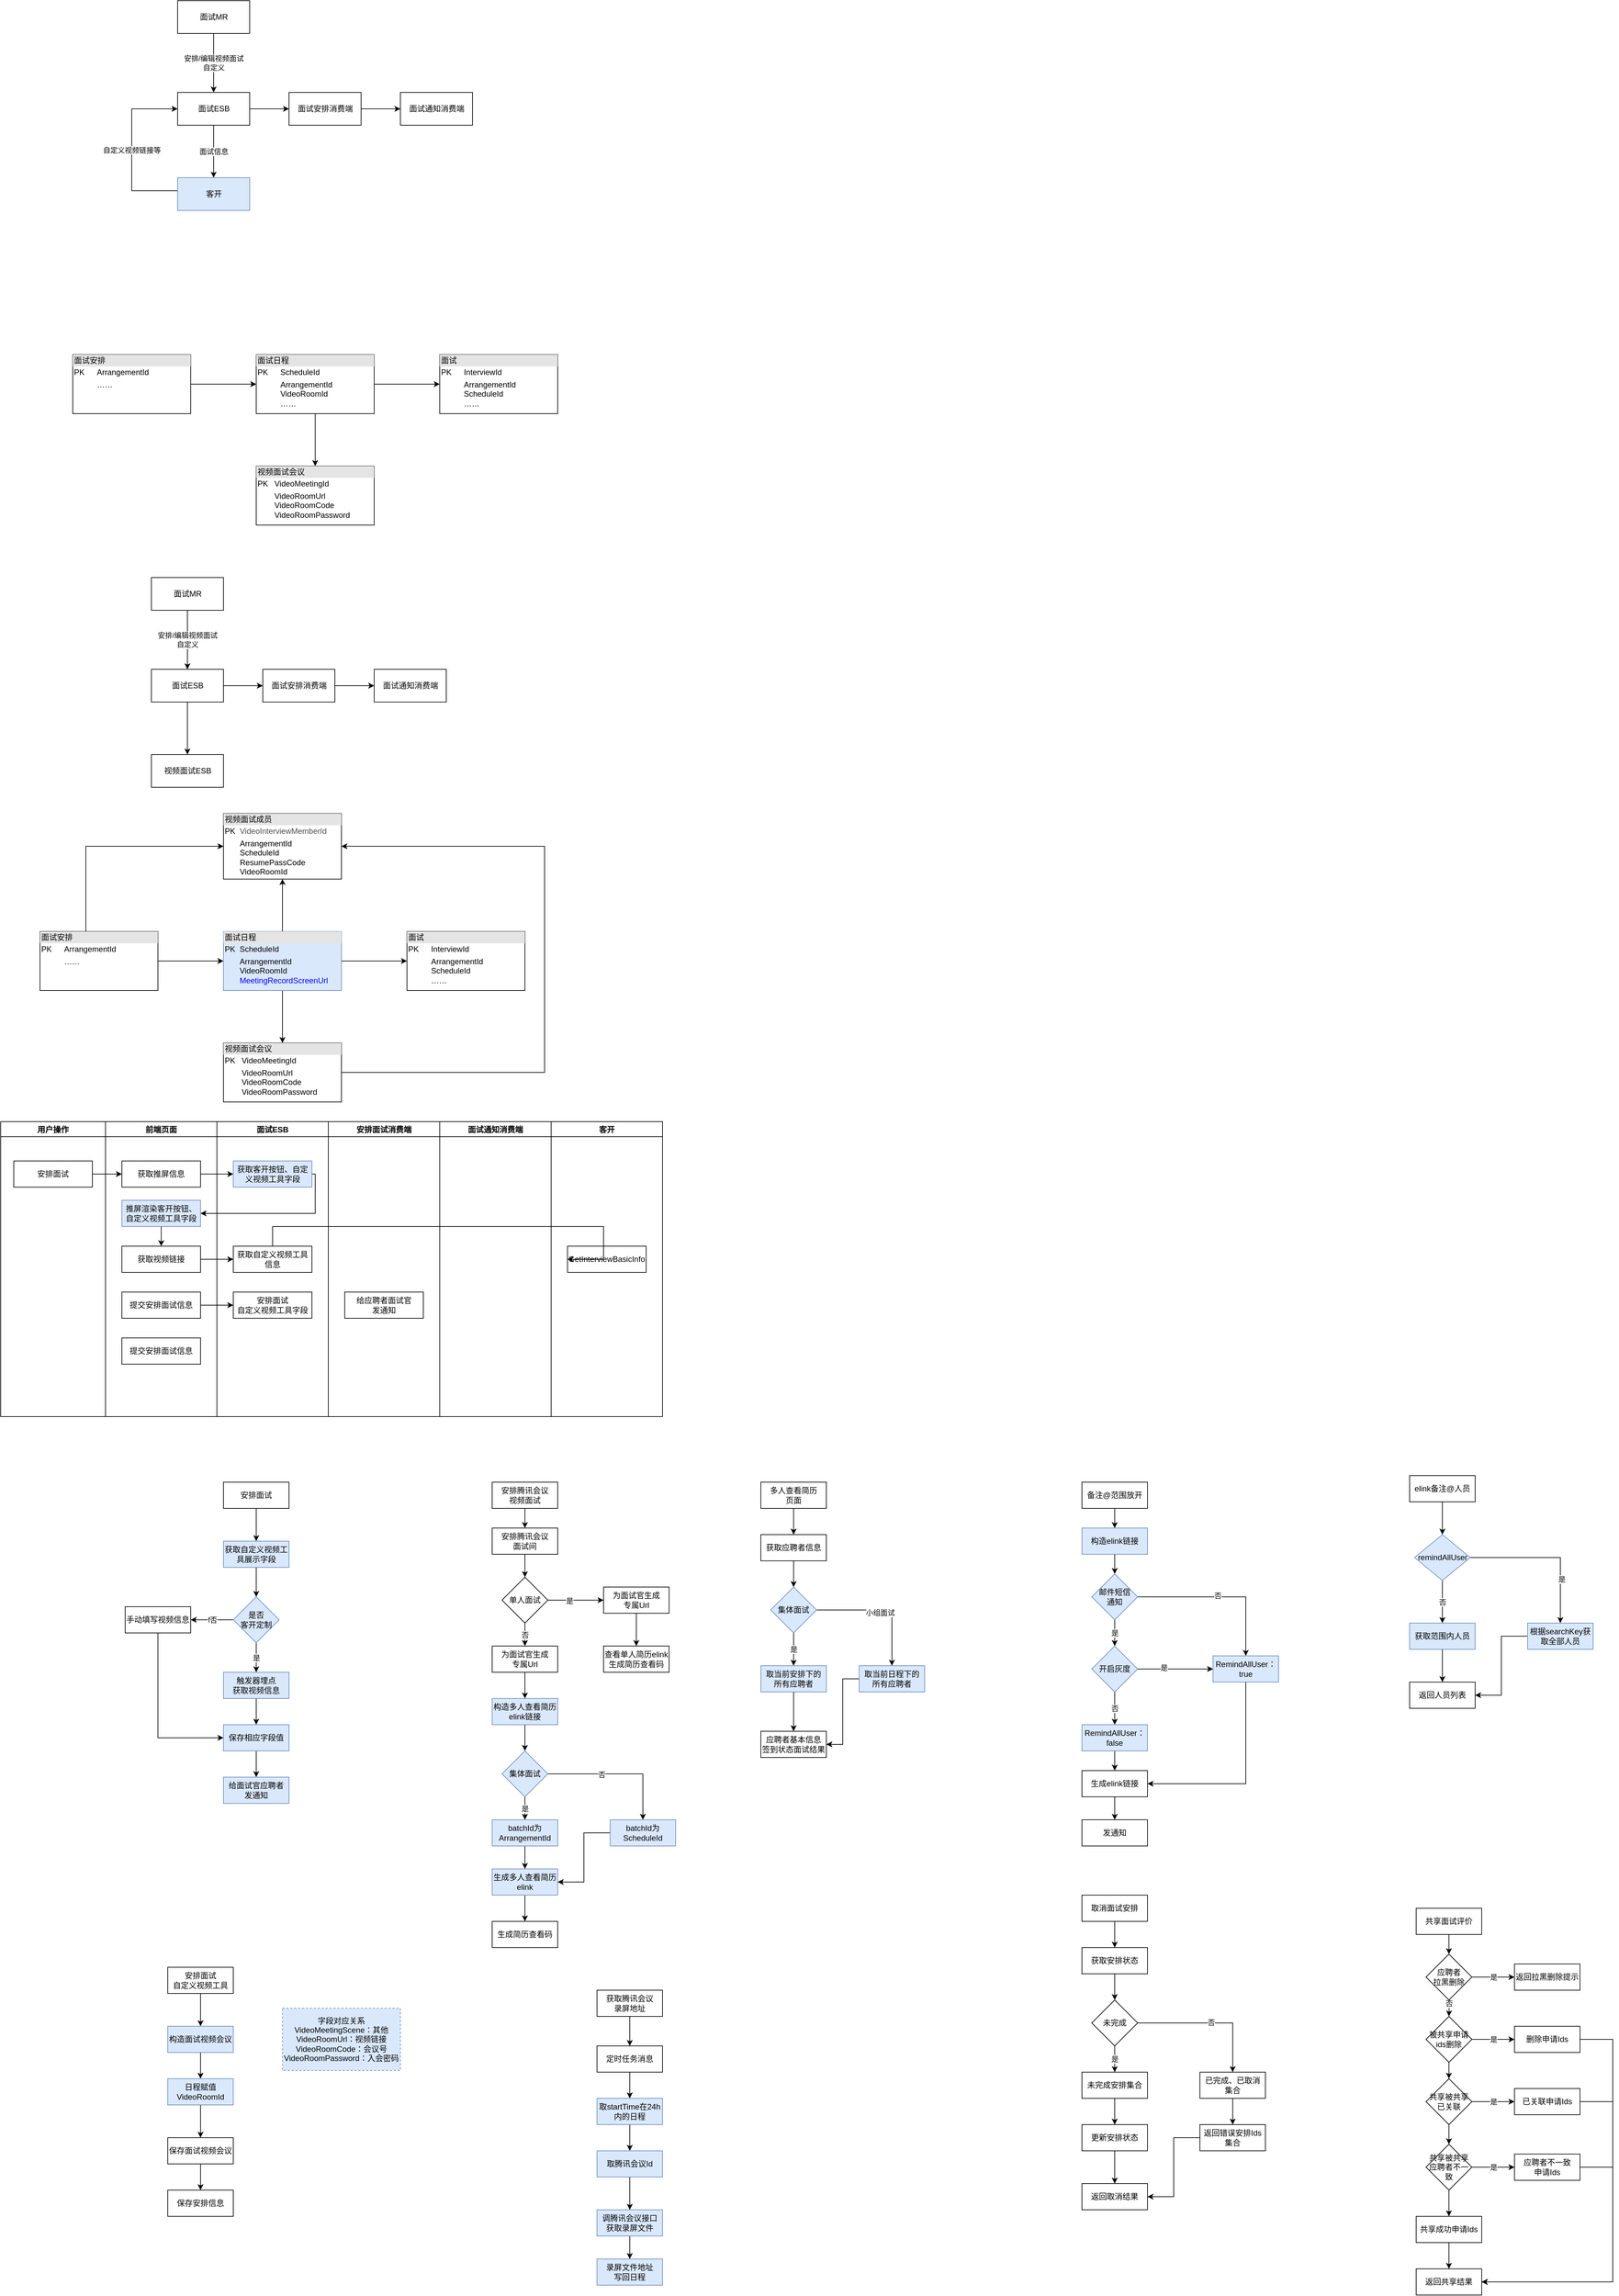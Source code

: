 <mxfile version="17.4.5" type="github">
  <diagram id="0LAJnjRN8uaiDKhzAC2x" name="Page-1">
    <mxGraphModel dx="1038" dy="578" grid="1" gridSize="10" guides="1" tooltips="1" connect="1" arrows="1" fold="1" page="1" pageScale="1" pageWidth="300000" pageHeight="30000" math="0" shadow="0">
      <root>
        <mxCell id="0" />
        <mxCell id="1" parent="0" />
        <mxCell id="yOBWlnK-e6VTriVFLW_p-4" value="安排/编辑视频面试&lt;br&gt;自定义" style="edgeStyle=orthogonalEdgeStyle;rounded=0;orthogonalLoop=1;jettySize=auto;html=1;" parent="1" source="yOBWlnK-e6VTriVFLW_p-1" target="yOBWlnK-e6VTriVFLW_p-2" edge="1">
          <mxGeometry relative="1" as="geometry" />
        </mxCell>
        <mxCell id="yOBWlnK-e6VTriVFLW_p-1" value="面试MR" style="html=1;" parent="1" vertex="1">
          <mxGeometry x="340" y="130" width="110" height="50" as="geometry" />
        </mxCell>
        <mxCell id="yOBWlnK-e6VTriVFLW_p-9" value="" style="edgeStyle=orthogonalEdgeStyle;rounded=0;orthogonalLoop=1;jettySize=auto;html=1;" parent="1" source="yOBWlnK-e6VTriVFLW_p-2" target="yOBWlnK-e6VTriVFLW_p-6" edge="1">
          <mxGeometry relative="1" as="geometry" />
        </mxCell>
        <mxCell id="yOBWlnK-e6VTriVFLW_p-16" value="面试信息" style="edgeStyle=orthogonalEdgeStyle;rounded=0;orthogonalLoop=1;jettySize=auto;html=1;entryX=0.5;entryY=0;entryDx=0;entryDy=0;" parent="1" source="yOBWlnK-e6VTriVFLW_p-2" target="yOBWlnK-e6VTriVFLW_p-15" edge="1">
          <mxGeometry relative="1" as="geometry" />
        </mxCell>
        <mxCell id="yOBWlnK-e6VTriVFLW_p-2" value="面试ESB" style="html=1;" parent="1" vertex="1">
          <mxGeometry x="340" y="270" width="110" height="50" as="geometry" />
        </mxCell>
        <mxCell id="yOBWlnK-e6VTriVFLW_p-11" value="" style="edgeStyle=orthogonalEdgeStyle;rounded=0;orthogonalLoop=1;jettySize=auto;html=1;" parent="1" source="yOBWlnK-e6VTriVFLW_p-6" target="yOBWlnK-e6VTriVFLW_p-7" edge="1">
          <mxGeometry relative="1" as="geometry" />
        </mxCell>
        <mxCell id="yOBWlnK-e6VTriVFLW_p-6" value="面试安排消费端" style="html=1;" parent="1" vertex="1">
          <mxGeometry x="510" y="270" width="110" height="50" as="geometry" />
        </mxCell>
        <mxCell id="yOBWlnK-e6VTriVFLW_p-7" value="面试通知消费端" style="html=1;" parent="1" vertex="1">
          <mxGeometry x="680" y="270" width="110" height="50" as="geometry" />
        </mxCell>
        <mxCell id="yOBWlnK-e6VTriVFLW_p-17" value="自定义视频链接等" style="edgeStyle=orthogonalEdgeStyle;rounded=0;orthogonalLoop=1;jettySize=auto;html=1;entryX=0;entryY=0.5;entryDx=0;entryDy=0;" parent="1" source="yOBWlnK-e6VTriVFLW_p-15" target="yOBWlnK-e6VTriVFLW_p-2" edge="1">
          <mxGeometry relative="1" as="geometry">
            <Array as="points">
              <mxPoint x="270" y="420" />
              <mxPoint x="270" y="295" />
            </Array>
          </mxGeometry>
        </mxCell>
        <mxCell id="yOBWlnK-e6VTriVFLW_p-15" value="客开" style="html=1;fillColor=#dae8fc;strokeColor=#6c8ebf;" parent="1" vertex="1">
          <mxGeometry x="340" y="400" width="110" height="50" as="geometry" />
        </mxCell>
        <mxCell id="yOBWlnK-e6VTriVFLW_p-22" style="edgeStyle=orthogonalEdgeStyle;rounded=0;orthogonalLoop=1;jettySize=auto;html=1;entryX=0;entryY=0.5;entryDx=0;entryDy=0;" parent="1" source="yOBWlnK-e6VTriVFLW_p-18" target="yOBWlnK-e6VTriVFLW_p-19" edge="1">
          <mxGeometry relative="1" as="geometry" />
        </mxCell>
        <mxCell id="yOBWlnK-e6VTriVFLW_p-18" value="&lt;div style=&quot;box-sizing: border-box ; width: 100% ; background: #e4e4e4 ; padding: 2px&quot;&gt;面试安排&lt;/div&gt;&lt;table style=&quot;width: 100% ; font-size: 1em&quot; cellpadding=&quot;2&quot; cellspacing=&quot;0&quot;&gt;&lt;tbody&gt;&lt;tr&gt;&lt;td&gt;PK&lt;/td&gt;&lt;td&gt;ArrangementId&lt;/td&gt;&lt;/tr&gt;&lt;tr&gt;&lt;td&gt;&lt;br&gt;&lt;/td&gt;&lt;td&gt;……&lt;/td&gt;&lt;/tr&gt;&lt;/tbody&gt;&lt;/table&gt;" style="verticalAlign=top;align=left;overflow=fill;html=1;" parent="1" vertex="1">
          <mxGeometry x="180" y="670" width="180" height="90" as="geometry" />
        </mxCell>
        <mxCell id="yOBWlnK-e6VTriVFLW_p-23" style="edgeStyle=orthogonalEdgeStyle;rounded=0;orthogonalLoop=1;jettySize=auto;html=1;" parent="1" source="yOBWlnK-e6VTriVFLW_p-19" target="yOBWlnK-e6VTriVFLW_p-20" edge="1">
          <mxGeometry relative="1" as="geometry" />
        </mxCell>
        <mxCell id="yOBWlnK-e6VTriVFLW_p-24" style="edgeStyle=orthogonalEdgeStyle;rounded=0;orthogonalLoop=1;jettySize=auto;html=1;entryX=0.5;entryY=0;entryDx=0;entryDy=0;" parent="1" source="yOBWlnK-e6VTriVFLW_p-19" target="yOBWlnK-e6VTriVFLW_p-21" edge="1">
          <mxGeometry relative="1" as="geometry" />
        </mxCell>
        <mxCell id="yOBWlnK-e6VTriVFLW_p-19" value="&lt;div style=&quot;box-sizing: border-box ; width: 100% ; background: #e4e4e4 ; padding: 2px&quot;&gt;面试日程&lt;/div&gt;&lt;table style=&quot;width: 100% ; font-size: 1em&quot; cellpadding=&quot;2&quot; cellspacing=&quot;0&quot;&gt;&lt;tbody&gt;&lt;tr&gt;&lt;td&gt;PK&lt;/td&gt;&lt;td&gt;ScheduleId&lt;/td&gt;&lt;/tr&gt;&lt;tr&gt;&lt;td&gt;&lt;br&gt;&lt;/td&gt;&lt;td&gt;ArrangementId&lt;br&gt;VideoRoomId&lt;br&gt;……&lt;/td&gt;&lt;/tr&gt;&lt;/tbody&gt;&lt;/table&gt;" style="verticalAlign=top;align=left;overflow=fill;html=1;" parent="1" vertex="1">
          <mxGeometry x="460" y="670" width="180" height="90" as="geometry" />
        </mxCell>
        <mxCell id="yOBWlnK-e6VTriVFLW_p-20" value="&lt;div style=&quot;box-sizing: border-box ; width: 100% ; background: #e4e4e4 ; padding: 2px&quot;&gt;面试&lt;/div&gt;&lt;table style=&quot;width: 100% ; font-size: 1em&quot; cellpadding=&quot;2&quot; cellspacing=&quot;0&quot;&gt;&lt;tbody&gt;&lt;tr&gt;&lt;td&gt;PK&lt;/td&gt;&lt;td&gt;InterviewId&lt;/td&gt;&lt;/tr&gt;&lt;tr&gt;&lt;td&gt;&lt;br&gt;&lt;/td&gt;&lt;td&gt;ArrangementId&lt;br&gt;ScheduleId&lt;br&gt;……&lt;/td&gt;&lt;/tr&gt;&lt;/tbody&gt;&lt;/table&gt;" style="verticalAlign=top;align=left;overflow=fill;html=1;" parent="1" vertex="1">
          <mxGeometry x="740" y="670" width="180" height="90" as="geometry" />
        </mxCell>
        <mxCell id="yOBWlnK-e6VTriVFLW_p-21" value="&lt;div style=&quot;box-sizing: border-box ; width: 100% ; background: #e4e4e4 ; padding: 2px&quot;&gt;视频面试会议&lt;/div&gt;&lt;table style=&quot;width: 100% ; font-size: 1em&quot; cellpadding=&quot;2&quot; cellspacing=&quot;0&quot;&gt;&lt;tbody&gt;&lt;tr&gt;&lt;td&gt;PK&lt;/td&gt;&lt;td&gt;VideoMeetingId&lt;/td&gt;&lt;/tr&gt;&lt;tr&gt;&lt;td&gt;&lt;br&gt;&lt;/td&gt;&lt;td&gt;VideoRoomUrl&lt;br&gt;VideoRoomCode&lt;br&gt;VideoRoomPassword&lt;br&gt;……&lt;/td&gt;&lt;/tr&gt;&lt;/tbody&gt;&lt;/table&gt;" style="verticalAlign=top;align=left;overflow=fill;html=1;" parent="1" vertex="1">
          <mxGeometry x="460" y="840" width="180" height="90" as="geometry" />
        </mxCell>
        <mxCell id="yOBWlnK-e6VTriVFLW_p-25" value="安排/编辑视频面试&lt;br&gt;自定义" style="edgeStyle=orthogonalEdgeStyle;rounded=0;orthogonalLoop=1;jettySize=auto;html=1;" parent="1" source="yOBWlnK-e6VTriVFLW_p-26" target="yOBWlnK-e6VTriVFLW_p-29" edge="1">
          <mxGeometry relative="1" as="geometry" />
        </mxCell>
        <mxCell id="yOBWlnK-e6VTriVFLW_p-26" value="面试MR" style="html=1;" parent="1" vertex="1">
          <mxGeometry x="300" y="1010" width="110" height="50" as="geometry" />
        </mxCell>
        <mxCell id="yOBWlnK-e6VTriVFLW_p-27" value="" style="edgeStyle=orthogonalEdgeStyle;rounded=0;orthogonalLoop=1;jettySize=auto;html=1;" parent="1" source="yOBWlnK-e6VTriVFLW_p-29" target="yOBWlnK-e6VTriVFLW_p-31" edge="1">
          <mxGeometry relative="1" as="geometry" />
        </mxCell>
        <mxCell id="yOBWlnK-e6VTriVFLW_p-28" value="" style="edgeStyle=orthogonalEdgeStyle;rounded=0;orthogonalLoop=1;jettySize=auto;html=1;entryX=0.5;entryY=0;entryDx=0;entryDy=0;" parent="1" source="yOBWlnK-e6VTriVFLW_p-29" target="yOBWlnK-e6VTriVFLW_p-34" edge="1">
          <mxGeometry relative="1" as="geometry" />
        </mxCell>
        <mxCell id="yOBWlnK-e6VTriVFLW_p-29" value="面试ESB" style="html=1;" parent="1" vertex="1">
          <mxGeometry x="300" y="1150" width="110" height="50" as="geometry" />
        </mxCell>
        <mxCell id="yOBWlnK-e6VTriVFLW_p-30" value="" style="edgeStyle=orthogonalEdgeStyle;rounded=0;orthogonalLoop=1;jettySize=auto;html=1;" parent="1" source="yOBWlnK-e6VTriVFLW_p-31" target="yOBWlnK-e6VTriVFLW_p-32" edge="1">
          <mxGeometry relative="1" as="geometry" />
        </mxCell>
        <mxCell id="yOBWlnK-e6VTriVFLW_p-31" value="面试安排消费端" style="html=1;" parent="1" vertex="1">
          <mxGeometry x="470" y="1150" width="110" height="50" as="geometry" />
        </mxCell>
        <mxCell id="yOBWlnK-e6VTriVFLW_p-32" value="面试通知消费端" style="html=1;" parent="1" vertex="1">
          <mxGeometry x="640" y="1150" width="110" height="50" as="geometry" />
        </mxCell>
        <mxCell id="yOBWlnK-e6VTriVFLW_p-34" value="视频面试ESB" style="html=1;" parent="1" vertex="1">
          <mxGeometry x="300" y="1280" width="110" height="50" as="geometry" />
        </mxCell>
        <mxCell id="yOBWlnK-e6VTriVFLW_p-35" style="edgeStyle=orthogonalEdgeStyle;rounded=0;orthogonalLoop=1;jettySize=auto;html=1;entryX=0;entryY=0.5;entryDx=0;entryDy=0;" parent="1" source="yOBWlnK-e6VTriVFLW_p-36" target="yOBWlnK-e6VTriVFLW_p-39" edge="1">
          <mxGeometry relative="1" as="geometry" />
        </mxCell>
        <mxCell id="L0MEZrE-DLsut9pZWQ_O-76" style="edgeStyle=orthogonalEdgeStyle;rounded=0;orthogonalLoop=1;jettySize=auto;html=1;entryX=0;entryY=0.5;entryDx=0;entryDy=0;labelBackgroundColor=#FFFFFF;" parent="1" source="yOBWlnK-e6VTriVFLW_p-36" target="L0MEZrE-DLsut9pZWQ_O-75" edge="1">
          <mxGeometry relative="1" as="geometry">
            <Array as="points">
              <mxPoint x="200" y="1420" />
            </Array>
          </mxGeometry>
        </mxCell>
        <mxCell id="yOBWlnK-e6VTriVFLW_p-36" value="&lt;div style=&quot;box-sizing: border-box ; width: 100% ; background: #e4e4e4 ; padding: 2px&quot;&gt;面试安排&lt;/div&gt;&lt;table style=&quot;width: 100% ; font-size: 1em&quot; cellpadding=&quot;2&quot; cellspacing=&quot;0&quot;&gt;&lt;tbody&gt;&lt;tr&gt;&lt;td&gt;PK&lt;/td&gt;&lt;td&gt;ArrangementId&lt;/td&gt;&lt;/tr&gt;&lt;tr&gt;&lt;td&gt;&lt;br&gt;&lt;/td&gt;&lt;td&gt;……&lt;/td&gt;&lt;/tr&gt;&lt;/tbody&gt;&lt;/table&gt;" style="verticalAlign=top;align=left;overflow=fill;html=1;" parent="1" vertex="1">
          <mxGeometry x="130" y="1550" width="180" height="90" as="geometry" />
        </mxCell>
        <mxCell id="yOBWlnK-e6VTriVFLW_p-37" style="edgeStyle=orthogonalEdgeStyle;rounded=0;orthogonalLoop=1;jettySize=auto;html=1;" parent="1" source="yOBWlnK-e6VTriVFLW_p-39" target="yOBWlnK-e6VTriVFLW_p-40" edge="1">
          <mxGeometry relative="1" as="geometry" />
        </mxCell>
        <mxCell id="yOBWlnK-e6VTriVFLW_p-38" style="edgeStyle=orthogonalEdgeStyle;rounded=0;orthogonalLoop=1;jettySize=auto;html=1;entryX=0.5;entryY=0;entryDx=0;entryDy=0;" parent="1" source="yOBWlnK-e6VTriVFLW_p-39" target="yOBWlnK-e6VTriVFLW_p-41" edge="1">
          <mxGeometry relative="1" as="geometry" />
        </mxCell>
        <mxCell id="L0MEZrE-DLsut9pZWQ_O-77" style="edgeStyle=orthogonalEdgeStyle;rounded=0;orthogonalLoop=1;jettySize=auto;html=1;entryX=0.5;entryY=1;entryDx=0;entryDy=0;labelBackgroundColor=#FFFFFF;" parent="1" source="yOBWlnK-e6VTriVFLW_p-39" target="L0MEZrE-DLsut9pZWQ_O-75" edge="1">
          <mxGeometry relative="1" as="geometry" />
        </mxCell>
        <mxCell id="yOBWlnK-e6VTriVFLW_p-39" value="&lt;div style=&quot;box-sizing: border-box ; width: 100% ; background: #e4e4e4 ; padding: 2px&quot;&gt;面试日程&lt;/div&gt;&lt;table style=&quot;width: 100% ; font-size: 1em&quot; cellpadding=&quot;2&quot; cellspacing=&quot;0&quot;&gt;&lt;tbody&gt;&lt;tr&gt;&lt;td&gt;PK&lt;/td&gt;&lt;td&gt;ScheduleId&lt;/td&gt;&lt;/tr&gt;&lt;tr&gt;&lt;td&gt;&lt;br&gt;&lt;/td&gt;&lt;td&gt;ArrangementId&lt;br&gt;VideoRoomId&lt;br&gt;&lt;font color=&quot;#0000ff&quot;&gt;MeetingRecordScreenUrl&lt;/font&gt;&lt;br&gt;……&lt;/td&gt;&lt;/tr&gt;&lt;/tbody&gt;&lt;/table&gt;" style="verticalAlign=top;align=left;overflow=fill;html=1;fillColor=#dae8fc;strokeColor=#6c8ebf;" parent="1" vertex="1">
          <mxGeometry x="410" y="1550" width="180" height="90" as="geometry" />
        </mxCell>
        <mxCell id="yOBWlnK-e6VTriVFLW_p-40" value="&lt;div style=&quot;box-sizing: border-box ; width: 100% ; background: #e4e4e4 ; padding: 2px&quot;&gt;面试&lt;/div&gt;&lt;table style=&quot;width: 100% ; font-size: 1em&quot; cellpadding=&quot;2&quot; cellspacing=&quot;0&quot;&gt;&lt;tbody&gt;&lt;tr&gt;&lt;td&gt;PK&lt;/td&gt;&lt;td&gt;InterviewId&lt;/td&gt;&lt;/tr&gt;&lt;tr&gt;&lt;td&gt;&lt;br&gt;&lt;/td&gt;&lt;td&gt;ArrangementId&lt;br&gt;ScheduleId&lt;br&gt;……&lt;/td&gt;&lt;/tr&gt;&lt;/tbody&gt;&lt;/table&gt;" style="verticalAlign=top;align=left;overflow=fill;html=1;" parent="1" vertex="1">
          <mxGeometry x="690" y="1550" width="180" height="90" as="geometry" />
        </mxCell>
        <mxCell id="L0MEZrE-DLsut9pZWQ_O-78" style="edgeStyle=orthogonalEdgeStyle;rounded=0;orthogonalLoop=1;jettySize=auto;html=1;entryX=1;entryY=0.5;entryDx=0;entryDy=0;labelBackgroundColor=#FFFFFF;" parent="1" source="yOBWlnK-e6VTriVFLW_p-41" target="L0MEZrE-DLsut9pZWQ_O-75" edge="1">
          <mxGeometry relative="1" as="geometry">
            <Array as="points">
              <mxPoint x="900" y="1765" />
              <mxPoint x="900" y="1420" />
            </Array>
          </mxGeometry>
        </mxCell>
        <mxCell id="yOBWlnK-e6VTriVFLW_p-41" value="&lt;div style=&quot;box-sizing: border-box ; width: 100% ; background: #e4e4e4 ; padding: 2px&quot;&gt;视频面试会议&lt;/div&gt;&lt;table style=&quot;width: 100% ; font-size: 1em&quot; cellpadding=&quot;2&quot; cellspacing=&quot;0&quot;&gt;&lt;tbody&gt;&lt;tr&gt;&lt;td&gt;PK&lt;/td&gt;&lt;td&gt;VideoMeetingId&lt;/td&gt;&lt;/tr&gt;&lt;tr&gt;&lt;td&gt;&lt;br&gt;&lt;/td&gt;&lt;td&gt;VideoRoomUrl&lt;br&gt;VideoRoomCode&lt;br&gt;VideoRoomPassword&lt;br&gt;……&lt;/td&gt;&lt;/tr&gt;&lt;/tbody&gt;&lt;/table&gt;" style="verticalAlign=top;align=left;overflow=fill;html=1;" parent="1" vertex="1">
          <mxGeometry x="410" y="1720" width="180" height="90" as="geometry" />
        </mxCell>
        <mxCell id="yOBWlnK-e6VTriVFLW_p-42" value="用户操作" style="swimlane;fontColor=#000000;" parent="1" vertex="1">
          <mxGeometry x="70" y="1840" width="160" height="450" as="geometry" />
        </mxCell>
        <mxCell id="yOBWlnK-e6VTriVFLW_p-48" value="安排面试" style="rounded=0;whiteSpace=wrap;html=1;fontColor=#000000;" parent="yOBWlnK-e6VTriVFLW_p-42" vertex="1">
          <mxGeometry x="20" y="60" width="120" height="40" as="geometry" />
        </mxCell>
        <mxCell id="yOBWlnK-e6VTriVFLW_p-43" value="前端页面" style="swimlane;fontColor=#000000;" parent="1" vertex="1">
          <mxGeometry x="230" y="1840" width="170" height="450" as="geometry" />
        </mxCell>
        <mxCell id="yOBWlnK-e6VTriVFLW_p-51" value="获取推屏信息" style="rounded=0;whiteSpace=wrap;html=1;fontColor=#000000;" parent="yOBWlnK-e6VTriVFLW_p-43" vertex="1">
          <mxGeometry x="25" y="60" width="120" height="40" as="geometry" />
        </mxCell>
        <mxCell id="yOBWlnK-e6VTriVFLW_p-71" value="" style="edgeStyle=orthogonalEdgeStyle;rounded=0;orthogonalLoop=1;jettySize=auto;html=1;fontColor=#000000;" parent="yOBWlnK-e6VTriVFLW_p-43" source="yOBWlnK-e6VTriVFLW_p-57" target="yOBWlnK-e6VTriVFLW_p-70" edge="1">
          <mxGeometry relative="1" as="geometry" />
        </mxCell>
        <mxCell id="yOBWlnK-e6VTriVFLW_p-57" value="推屏渲染客开按钮、自定义视频工具字段" style="rounded=0;whiteSpace=wrap;html=1;fillColor=#dae8fc;strokeColor=#6c8ebf;" parent="yOBWlnK-e6VTriVFLW_p-43" vertex="1">
          <mxGeometry x="25" y="120" width="120" height="40" as="geometry" />
        </mxCell>
        <mxCell id="yOBWlnK-e6VTriVFLW_p-60" value="提交安排面试信息" style="rounded=0;whiteSpace=wrap;html=1;fontColor=#000000;" parent="yOBWlnK-e6VTriVFLW_p-43" vertex="1">
          <mxGeometry x="25" y="330" width="120" height="40" as="geometry" />
        </mxCell>
        <mxCell id="yOBWlnK-e6VTriVFLW_p-65" value="提交安排面试信息" style="rounded=0;whiteSpace=wrap;html=1;fontColor=#000000;" parent="yOBWlnK-e6VTriVFLW_p-43" vertex="1">
          <mxGeometry x="25" y="260" width="120" height="40" as="geometry" />
        </mxCell>
        <mxCell id="yOBWlnK-e6VTriVFLW_p-70" value="获取视频链接" style="rounded=0;whiteSpace=wrap;html=1;fontColor=#000000;" parent="yOBWlnK-e6VTriVFLW_p-43" vertex="1">
          <mxGeometry x="25" y="190" width="120" height="40" as="geometry" />
        </mxCell>
        <mxCell id="yOBWlnK-e6VTriVFLW_p-44" value="面试ESB" style="swimlane;fontColor=#000000;" parent="1" vertex="1">
          <mxGeometry x="400" y="1840" width="170" height="450" as="geometry" />
        </mxCell>
        <mxCell id="yOBWlnK-e6VTriVFLW_p-52" value="获取客开按钮、自定义视频工具字段" style="rounded=0;whiteSpace=wrap;html=1;fillColor=#dae8fc;strokeColor=#6c8ebf;" parent="yOBWlnK-e6VTriVFLW_p-44" vertex="1">
          <mxGeometry x="25" y="60" width="120" height="40" as="geometry" />
        </mxCell>
        <mxCell id="yOBWlnK-e6VTriVFLW_p-67" value="安排面试&lt;br&gt;自定义视频工具字段" style="rounded=0;whiteSpace=wrap;html=1;fontColor=#000000;" parent="yOBWlnK-e6VTriVFLW_p-44" vertex="1">
          <mxGeometry x="25" y="260" width="120" height="40" as="geometry" />
        </mxCell>
        <mxCell id="yOBWlnK-e6VTriVFLW_p-72" value="获取自定义视频工具信息" style="rounded=0;whiteSpace=wrap;html=1;fontColor=#000000;" parent="yOBWlnK-e6VTriVFLW_p-44" vertex="1">
          <mxGeometry x="25" y="190" width="120" height="40" as="geometry" />
        </mxCell>
        <mxCell id="yOBWlnK-e6VTriVFLW_p-45" value="安排面试消费端" style="swimlane;fontColor=#000000;" parent="1" vertex="1">
          <mxGeometry x="570" y="1840" width="170" height="450" as="geometry" />
        </mxCell>
        <mxCell id="yOBWlnK-e6VTriVFLW_p-69" value="给应聘者面试官&lt;br&gt;发通知" style="rounded=0;whiteSpace=wrap;html=1;fontColor=#000000;" parent="yOBWlnK-e6VTriVFLW_p-45" vertex="1">
          <mxGeometry x="25" y="260" width="120" height="40" as="geometry" />
        </mxCell>
        <mxCell id="yOBWlnK-e6VTriVFLW_p-46" value="面试通知消费端" style="swimlane;fontColor=#000000;" parent="1" vertex="1">
          <mxGeometry x="740" y="1840" width="170" height="450" as="geometry" />
        </mxCell>
        <mxCell id="yOBWlnK-e6VTriVFLW_p-47" value="客开" style="swimlane;fontColor=#000000;" parent="1" vertex="1">
          <mxGeometry x="910" y="1840" width="170" height="450" as="geometry" />
        </mxCell>
        <mxCell id="yOBWlnK-e6VTriVFLW_p-53" value="GetInterviewBasicInfo" style="rounded=0;whiteSpace=wrap;html=1;fontColor=#000000;" parent="yOBWlnK-e6VTriVFLW_p-47" vertex="1">
          <mxGeometry x="25" y="190" width="120" height="40" as="geometry" />
        </mxCell>
        <mxCell id="yOBWlnK-e6VTriVFLW_p-54" style="edgeStyle=orthogonalEdgeStyle;rounded=0;orthogonalLoop=1;jettySize=auto;html=1;entryX=0;entryY=0.5;entryDx=0;entryDy=0;fontColor=#000000;" parent="1" source="yOBWlnK-e6VTriVFLW_p-48" target="yOBWlnK-e6VTriVFLW_p-51" edge="1">
          <mxGeometry relative="1" as="geometry" />
        </mxCell>
        <mxCell id="yOBWlnK-e6VTriVFLW_p-55" style="edgeStyle=orthogonalEdgeStyle;rounded=0;orthogonalLoop=1;jettySize=auto;html=1;fontColor=#000000;" parent="1" source="yOBWlnK-e6VTriVFLW_p-51" target="yOBWlnK-e6VTriVFLW_p-52" edge="1">
          <mxGeometry relative="1" as="geometry" />
        </mxCell>
        <mxCell id="yOBWlnK-e6VTriVFLW_p-58" style="edgeStyle=orthogonalEdgeStyle;rounded=0;orthogonalLoop=1;jettySize=auto;html=1;entryX=1;entryY=0.5;entryDx=0;entryDy=0;fontColor=#000000;" parent="1" source="yOBWlnK-e6VTriVFLW_p-52" target="yOBWlnK-e6VTriVFLW_p-57" edge="1">
          <mxGeometry relative="1" as="geometry">
            <Array as="points">
              <mxPoint x="550" y="1920" />
              <mxPoint x="550" y="1980" />
            </Array>
          </mxGeometry>
        </mxCell>
        <mxCell id="yOBWlnK-e6VTriVFLW_p-68" value="" style="edgeStyle=orthogonalEdgeStyle;rounded=0;orthogonalLoop=1;jettySize=auto;html=1;fontColor=#000000;" parent="1" source="yOBWlnK-e6VTriVFLW_p-65" target="yOBWlnK-e6VTriVFLW_p-67" edge="1">
          <mxGeometry relative="1" as="geometry" />
        </mxCell>
        <mxCell id="yOBWlnK-e6VTriVFLW_p-73" value="" style="edgeStyle=orthogonalEdgeStyle;rounded=0;orthogonalLoop=1;jettySize=auto;html=1;fontColor=#000000;" parent="1" source="yOBWlnK-e6VTriVFLW_p-70" target="yOBWlnK-e6VTriVFLW_p-72" edge="1">
          <mxGeometry relative="1" as="geometry" />
        </mxCell>
        <mxCell id="yOBWlnK-e6VTriVFLW_p-74" style="edgeStyle=orthogonalEdgeStyle;rounded=0;orthogonalLoop=1;jettySize=auto;html=1;entryX=0;entryY=0.5;entryDx=0;entryDy=0;fontColor=#000000;" parent="1" source="yOBWlnK-e6VTriVFLW_p-72" target="yOBWlnK-e6VTriVFLW_p-53" edge="1">
          <mxGeometry relative="1" as="geometry">
            <Array as="points">
              <mxPoint x="485" y="2000" />
              <mxPoint x="990" y="2000" />
              <mxPoint x="990" y="2050" />
            </Array>
          </mxGeometry>
        </mxCell>
        <mxCell id="yOBWlnK-e6VTriVFLW_p-87" value="" style="edgeStyle=orthogonalEdgeStyle;rounded=0;orthogonalLoop=1;jettySize=auto;html=1;fontColor=#000000;" parent="1" source="yOBWlnK-e6VTriVFLW_p-76" target="yOBWlnK-e6VTriVFLW_p-82" edge="1">
          <mxGeometry relative="1" as="geometry" />
        </mxCell>
        <mxCell id="yOBWlnK-e6VTriVFLW_p-76" value="安排面试" style="rounded=0;whiteSpace=wrap;html=1;fontColor=#000000;" parent="1" vertex="1">
          <mxGeometry x="410" y="2390" width="100" height="40" as="geometry" />
        </mxCell>
        <mxCell id="yOBWlnK-e6VTriVFLW_p-92" value="" style="edgeStyle=orthogonalEdgeStyle;rounded=0;orthogonalLoop=1;jettySize=auto;html=1;fontColor=#000000;" parent="1" source="yOBWlnK-e6VTriVFLW_p-77" target="yOBWlnK-e6VTriVFLW_p-83" edge="1">
          <mxGeometry relative="1" as="geometry" />
        </mxCell>
        <mxCell id="yOBWlnK-e6VTriVFLW_p-77" value="触发器埋点&lt;br&gt;获取视频信息" style="rounded=0;whiteSpace=wrap;html=1;fillColor=#dae8fc;strokeColor=#6c8ebf;" parent="1" vertex="1">
          <mxGeometry x="410" y="2680" width="100" height="40" as="geometry" />
        </mxCell>
        <mxCell id="yOBWlnK-e6VTriVFLW_p-89" value="f否" style="edgeStyle=orthogonalEdgeStyle;rounded=0;orthogonalLoop=1;jettySize=auto;html=1;fontColor=#000000;" parent="1" source="yOBWlnK-e6VTriVFLW_p-78" target="yOBWlnK-e6VTriVFLW_p-79" edge="1">
          <mxGeometry relative="1" as="geometry" />
        </mxCell>
        <mxCell id="yOBWlnK-e6VTriVFLW_p-91" value="是" style="edgeStyle=orthogonalEdgeStyle;rounded=0;orthogonalLoop=1;jettySize=auto;html=1;fontColor=#000000;" parent="1" source="yOBWlnK-e6VTriVFLW_p-78" target="yOBWlnK-e6VTriVFLW_p-77" edge="1">
          <mxGeometry relative="1" as="geometry" />
        </mxCell>
        <mxCell id="yOBWlnK-e6VTriVFLW_p-78" value="是否&lt;br&gt;客开定制" style="rhombus;whiteSpace=wrap;html=1;fillColor=#dae8fc;strokeColor=#6c8ebf;" parent="1" vertex="1">
          <mxGeometry x="425" y="2565" width="70" height="70" as="geometry" />
        </mxCell>
        <mxCell id="yOBWlnK-e6VTriVFLW_p-90" style="edgeStyle=orthogonalEdgeStyle;rounded=0;orthogonalLoop=1;jettySize=auto;html=1;entryX=0;entryY=0.5;entryDx=0;entryDy=0;fontColor=#000000;" parent="1" source="yOBWlnK-e6VTriVFLW_p-79" target="yOBWlnK-e6VTriVFLW_p-83" edge="1">
          <mxGeometry relative="1" as="geometry">
            <Array as="points">
              <mxPoint x="310" y="2780" />
            </Array>
          </mxGeometry>
        </mxCell>
        <mxCell id="yOBWlnK-e6VTriVFLW_p-79" value="手动填写视频信息" style="rounded=0;whiteSpace=wrap;html=1;fontColor=#000000;" parent="1" vertex="1">
          <mxGeometry x="260" y="2580" width="100" height="40" as="geometry" />
        </mxCell>
        <mxCell id="yOBWlnK-e6VTriVFLW_p-88" value="" style="edgeStyle=orthogonalEdgeStyle;rounded=0;orthogonalLoop=1;jettySize=auto;html=1;fontColor=#000000;" parent="1" source="yOBWlnK-e6VTriVFLW_p-82" target="yOBWlnK-e6VTriVFLW_p-78" edge="1">
          <mxGeometry relative="1" as="geometry" />
        </mxCell>
        <mxCell id="yOBWlnK-e6VTriVFLW_p-82" value="获取自定义视频工具展示字段" style="rounded=0;whiteSpace=wrap;html=1;fillColor=#dae8fc;strokeColor=#6c8ebf;" parent="1" vertex="1">
          <mxGeometry x="410" y="2480" width="100" height="40" as="geometry" />
        </mxCell>
        <mxCell id="yOBWlnK-e6VTriVFLW_p-93" value="" style="edgeStyle=orthogonalEdgeStyle;rounded=0;orthogonalLoop=1;jettySize=auto;html=1;fontColor=#000000;" parent="1" source="yOBWlnK-e6VTriVFLW_p-83" target="yOBWlnK-e6VTriVFLW_p-84" edge="1">
          <mxGeometry relative="1" as="geometry" />
        </mxCell>
        <mxCell id="yOBWlnK-e6VTriVFLW_p-83" value="保存相应字段值" style="rounded=0;whiteSpace=wrap;html=1;fillColor=#dae8fc;strokeColor=#6c8ebf;" parent="1" vertex="1">
          <mxGeometry x="410" y="2760" width="100" height="40" as="geometry" />
        </mxCell>
        <mxCell id="yOBWlnK-e6VTriVFLW_p-84" value="给面试官应聘者&lt;br&gt;发通知" style="rounded=0;whiteSpace=wrap;html=1;fillColor=#dae8fc;strokeColor=#6c8ebf;" parent="1" vertex="1">
          <mxGeometry x="410" y="2840" width="100" height="40" as="geometry" />
        </mxCell>
        <mxCell id="L0MEZrE-DLsut9pZWQ_O-9" value="" style="edgeStyle=orthogonalEdgeStyle;rounded=0;orthogonalLoop=1;jettySize=auto;html=1;" parent="1" source="L0MEZrE-DLsut9pZWQ_O-1" target="L0MEZrE-DLsut9pZWQ_O-2" edge="1">
          <mxGeometry relative="1" as="geometry" />
        </mxCell>
        <mxCell id="L0MEZrE-DLsut9pZWQ_O-1" value="安排腾讯会议&lt;br&gt;视频面试" style="rounded=0;whiteSpace=wrap;html=1;fontColor=#000000;" parent="1" vertex="1">
          <mxGeometry x="820" y="2390" width="100" height="40" as="geometry" />
        </mxCell>
        <mxCell id="L0MEZrE-DLsut9pZWQ_O-10" value="" style="edgeStyle=orthogonalEdgeStyle;rounded=0;orthogonalLoop=1;jettySize=auto;html=1;" parent="1" source="L0MEZrE-DLsut9pZWQ_O-2" target="L0MEZrE-DLsut9pZWQ_O-3" edge="1">
          <mxGeometry relative="1" as="geometry" />
        </mxCell>
        <mxCell id="L0MEZrE-DLsut9pZWQ_O-2" value="安排腾讯会议&lt;br&gt;面试间" style="rounded=0;whiteSpace=wrap;html=1;fontColor=#000000;" parent="1" vertex="1">
          <mxGeometry x="820" y="2460" width="100" height="40" as="geometry" />
        </mxCell>
        <mxCell id="L0MEZrE-DLsut9pZWQ_O-11" value="" style="edgeStyle=orthogonalEdgeStyle;rounded=0;orthogonalLoop=1;jettySize=auto;html=1;" parent="1" source="L0MEZrE-DLsut9pZWQ_O-3" target="L0MEZrE-DLsut9pZWQ_O-4" edge="1">
          <mxGeometry relative="1" as="geometry" />
        </mxCell>
        <mxCell id="L0MEZrE-DLsut9pZWQ_O-12" value="是" style="edgeLabel;html=1;align=center;verticalAlign=middle;resizable=0;points=[];" parent="L0MEZrE-DLsut9pZWQ_O-11" vertex="1" connectable="0">
          <mxGeometry x="-0.228" y="-1" relative="1" as="geometry">
            <mxPoint as="offset" />
          </mxGeometry>
        </mxCell>
        <mxCell id="L0MEZrE-DLsut9pZWQ_O-13" value="否" style="edgeStyle=orthogonalEdgeStyle;rounded=0;orthogonalLoop=1;jettySize=auto;html=1;" parent="1" source="L0MEZrE-DLsut9pZWQ_O-3" target="L0MEZrE-DLsut9pZWQ_O-6" edge="1">
          <mxGeometry relative="1" as="geometry" />
        </mxCell>
        <mxCell id="L0MEZrE-DLsut9pZWQ_O-3" value="单人面试" style="rhombus;whiteSpace=wrap;html=1;" parent="1" vertex="1">
          <mxGeometry x="835" y="2535" width="70" height="70" as="geometry" />
        </mxCell>
        <mxCell id="L0MEZrE-DLsut9pZWQ_O-14" value="" style="edgeStyle=orthogonalEdgeStyle;rounded=0;orthogonalLoop=1;jettySize=auto;html=1;" parent="1" source="L0MEZrE-DLsut9pZWQ_O-4" target="L0MEZrE-DLsut9pZWQ_O-5" edge="1">
          <mxGeometry relative="1" as="geometry" />
        </mxCell>
        <mxCell id="L0MEZrE-DLsut9pZWQ_O-4" value="为面试官生成&lt;br&gt;专属Url" style="rounded=0;whiteSpace=wrap;html=1;fontColor=#000000;" parent="1" vertex="1">
          <mxGeometry x="990" y="2550" width="100" height="40" as="geometry" />
        </mxCell>
        <mxCell id="L0MEZrE-DLsut9pZWQ_O-5" value="查看单人简历elink&lt;br&gt;生成简历查看码" style="rounded=0;whiteSpace=wrap;html=1;fontColor=#000000;" parent="1" vertex="1">
          <mxGeometry x="990" y="2640" width="100" height="40" as="geometry" />
        </mxCell>
        <mxCell id="L0MEZrE-DLsut9pZWQ_O-15" value="" style="edgeStyle=orthogonalEdgeStyle;rounded=0;orthogonalLoop=1;jettySize=auto;html=1;" parent="1" source="L0MEZrE-DLsut9pZWQ_O-6" target="L0MEZrE-DLsut9pZWQ_O-7" edge="1">
          <mxGeometry relative="1" as="geometry" />
        </mxCell>
        <mxCell id="L0MEZrE-DLsut9pZWQ_O-6" value="为面试官生成&lt;br&gt;专属Url" style="rounded=0;whiteSpace=wrap;html=1;fontColor=#000000;" parent="1" vertex="1">
          <mxGeometry x="820" y="2640" width="100" height="40" as="geometry" />
        </mxCell>
        <mxCell id="L0MEZrE-DLsut9pZWQ_O-42" value="" style="edgeStyle=orthogonalEdgeStyle;rounded=0;orthogonalLoop=1;jettySize=auto;html=1;labelBackgroundColor=#99FFFF;" parent="1" source="L0MEZrE-DLsut9pZWQ_O-7" target="L0MEZrE-DLsut9pZWQ_O-30" edge="1">
          <mxGeometry relative="1" as="geometry" />
        </mxCell>
        <mxCell id="L0MEZrE-DLsut9pZWQ_O-7" value="构造多人查看简历elink链接" style="rounded=0;whiteSpace=wrap;html=1;fillColor=#dae8fc;strokeColor=#6c8ebf;" parent="1" vertex="1">
          <mxGeometry x="820" y="2720" width="100" height="40" as="geometry" />
        </mxCell>
        <mxCell id="L0MEZrE-DLsut9pZWQ_O-44" value="" style="edgeStyle=orthogonalEdgeStyle;rounded=0;orthogonalLoop=1;jettySize=auto;html=1;labelBackgroundColor=#99FFFF;" parent="1" source="L0MEZrE-DLsut9pZWQ_O-18" target="L0MEZrE-DLsut9pZWQ_O-43" edge="1">
          <mxGeometry relative="1" as="geometry" />
        </mxCell>
        <mxCell id="L0MEZrE-DLsut9pZWQ_O-18" value="多人查看简历&lt;br&gt;页面" style="rounded=0;whiteSpace=wrap;html=1;fontColor=#000000;" parent="1" vertex="1">
          <mxGeometry x="1230" y="2390" width="100" height="40" as="geometry" />
        </mxCell>
        <mxCell id="L0MEZrE-DLsut9pZWQ_O-48" value="是" style="edgeStyle=orthogonalEdgeStyle;rounded=0;orthogonalLoop=1;jettySize=auto;html=1;labelBackgroundColor=#FFFFFF;" parent="1" source="L0MEZrE-DLsut9pZWQ_O-20" target="L0MEZrE-DLsut9pZWQ_O-46" edge="1">
          <mxGeometry relative="1" as="geometry" />
        </mxCell>
        <mxCell id="L0MEZrE-DLsut9pZWQ_O-49" style="edgeStyle=orthogonalEdgeStyle;rounded=0;orthogonalLoop=1;jettySize=auto;html=1;labelBackgroundColor=#FFFFFF;" parent="1" source="L0MEZrE-DLsut9pZWQ_O-20" target="L0MEZrE-DLsut9pZWQ_O-23" edge="1">
          <mxGeometry relative="1" as="geometry" />
        </mxCell>
        <mxCell id="L0MEZrE-DLsut9pZWQ_O-50" value="小组面试" style="edgeLabel;html=1;align=center;verticalAlign=middle;resizable=0;points=[];" parent="L0MEZrE-DLsut9pZWQ_O-49" vertex="1" connectable="0">
          <mxGeometry x="-0.03" y="-4" relative="1" as="geometry">
            <mxPoint as="offset" />
          </mxGeometry>
        </mxCell>
        <mxCell id="L0MEZrE-DLsut9pZWQ_O-20" value="集体面试" style="rhombus;whiteSpace=wrap;html=1;fillColor=#dae8fc;strokeColor=#6c8ebf;" parent="1" vertex="1">
          <mxGeometry x="1245" y="2550" width="70" height="70" as="geometry" />
        </mxCell>
        <mxCell id="L0MEZrE-DLsut9pZWQ_O-53" style="edgeStyle=orthogonalEdgeStyle;rounded=0;orthogonalLoop=1;jettySize=auto;html=1;entryX=1;entryY=0.5;entryDx=0;entryDy=0;labelBackgroundColor=#FFFFFF;" parent="1" source="L0MEZrE-DLsut9pZWQ_O-23" target="L0MEZrE-DLsut9pZWQ_O-51" edge="1">
          <mxGeometry relative="1" as="geometry" />
        </mxCell>
        <mxCell id="L0MEZrE-DLsut9pZWQ_O-23" value="取当前日程下的&lt;br&gt;所有应聘者" style="rounded=0;whiteSpace=wrap;html=1;fillColor=#dae8fc;strokeColor=#6c8ebf;" parent="1" vertex="1">
          <mxGeometry x="1380" y="2670" width="100" height="40" as="geometry" />
        </mxCell>
        <mxCell id="L0MEZrE-DLsut9pZWQ_O-39" value="" style="edgeStyle=orthogonalEdgeStyle;rounded=0;orthogonalLoop=1;jettySize=auto;html=1;" parent="1" source="L0MEZrE-DLsut9pZWQ_O-29" target="L0MEZrE-DLsut9pZWQ_O-37" edge="1">
          <mxGeometry relative="1" as="geometry" />
        </mxCell>
        <mxCell id="L0MEZrE-DLsut9pZWQ_O-29" value="batchId为ArrangementId" style="rounded=0;whiteSpace=wrap;html=1;fillColor=#dae8fc;strokeColor=#6c8ebf;" parent="1" vertex="1">
          <mxGeometry x="820" y="2905" width="100" height="40" as="geometry" />
        </mxCell>
        <mxCell id="L0MEZrE-DLsut9pZWQ_O-34" value="是" style="edgeStyle=orthogonalEdgeStyle;rounded=0;orthogonalLoop=1;jettySize=auto;html=1;" parent="1" source="L0MEZrE-DLsut9pZWQ_O-30" target="L0MEZrE-DLsut9pZWQ_O-29" edge="1">
          <mxGeometry relative="1" as="geometry" />
        </mxCell>
        <mxCell id="L0MEZrE-DLsut9pZWQ_O-35" style="edgeStyle=orthogonalEdgeStyle;rounded=0;orthogonalLoop=1;jettySize=auto;html=1;" parent="1" source="L0MEZrE-DLsut9pZWQ_O-30" target="L0MEZrE-DLsut9pZWQ_O-31" edge="1">
          <mxGeometry relative="1" as="geometry" />
        </mxCell>
        <mxCell id="L0MEZrE-DLsut9pZWQ_O-36" value="否" style="edgeLabel;html=1;align=center;verticalAlign=middle;resizable=0;points=[];" parent="L0MEZrE-DLsut9pZWQ_O-35" vertex="1" connectable="0">
          <mxGeometry x="-0.236" y="-1" relative="1" as="geometry">
            <mxPoint as="offset" />
          </mxGeometry>
        </mxCell>
        <mxCell id="L0MEZrE-DLsut9pZWQ_O-30" value="集体面试" style="rhombus;whiteSpace=wrap;html=1;fillColor=#dae8fc;strokeColor=#6c8ebf;" parent="1" vertex="1">
          <mxGeometry x="835" y="2800" width="70" height="70" as="geometry" />
        </mxCell>
        <mxCell id="L0MEZrE-DLsut9pZWQ_O-40" style="edgeStyle=orthogonalEdgeStyle;rounded=0;orthogonalLoop=1;jettySize=auto;html=1;entryX=1;entryY=0.5;entryDx=0;entryDy=0;" parent="1" source="L0MEZrE-DLsut9pZWQ_O-31" target="L0MEZrE-DLsut9pZWQ_O-37" edge="1">
          <mxGeometry relative="1" as="geometry" />
        </mxCell>
        <mxCell id="L0MEZrE-DLsut9pZWQ_O-31" value="batchId为ScheduleId" style="rounded=0;whiteSpace=wrap;html=1;fillColor=#dae8fc;strokeColor=#6c8ebf;" parent="1" vertex="1">
          <mxGeometry x="1000" y="2905" width="100" height="40" as="geometry" />
        </mxCell>
        <mxCell id="L0MEZrE-DLsut9pZWQ_O-41" value="" style="edgeStyle=orthogonalEdgeStyle;rounded=0;orthogonalLoop=1;jettySize=auto;html=1;" parent="1" source="L0MEZrE-DLsut9pZWQ_O-37" target="L0MEZrE-DLsut9pZWQ_O-38" edge="1">
          <mxGeometry relative="1" as="geometry" />
        </mxCell>
        <mxCell id="L0MEZrE-DLsut9pZWQ_O-37" value="生成多人查看简历elink" style="rounded=0;whiteSpace=wrap;html=1;fillColor=#dae8fc;strokeColor=#6c8ebf;" parent="1" vertex="1">
          <mxGeometry x="820" y="2980" width="100" height="40" as="geometry" />
        </mxCell>
        <mxCell id="L0MEZrE-DLsut9pZWQ_O-38" value="生成简历查看码" style="rounded=0;whiteSpace=wrap;html=1;fontColor=#000000;" parent="1" vertex="1">
          <mxGeometry x="820" y="3060" width="100" height="40" as="geometry" />
        </mxCell>
        <mxCell id="L0MEZrE-DLsut9pZWQ_O-45" value="" style="edgeStyle=orthogonalEdgeStyle;rounded=0;orthogonalLoop=1;jettySize=auto;html=1;labelBackgroundColor=#99FFFF;" parent="1" source="L0MEZrE-DLsut9pZWQ_O-43" target="L0MEZrE-DLsut9pZWQ_O-20" edge="1">
          <mxGeometry relative="1" as="geometry" />
        </mxCell>
        <mxCell id="L0MEZrE-DLsut9pZWQ_O-43" value="获取应聘者信息" style="rounded=0;whiteSpace=wrap;html=1;fontColor=#000000;" parent="1" vertex="1">
          <mxGeometry x="1230" y="2470" width="100" height="40" as="geometry" />
        </mxCell>
        <mxCell id="L0MEZrE-DLsut9pZWQ_O-52" value="" style="edgeStyle=orthogonalEdgeStyle;rounded=0;orthogonalLoop=1;jettySize=auto;html=1;labelBackgroundColor=#FFFFFF;" parent="1" source="L0MEZrE-DLsut9pZWQ_O-46" target="L0MEZrE-DLsut9pZWQ_O-51" edge="1">
          <mxGeometry relative="1" as="geometry" />
        </mxCell>
        <mxCell id="L0MEZrE-DLsut9pZWQ_O-46" value="取当前安排下的&lt;br&gt;所有应聘者" style="rounded=0;whiteSpace=wrap;html=1;fillColor=#dae8fc;strokeColor=#6c8ebf;" parent="1" vertex="1">
          <mxGeometry x="1230" y="2670" width="100" height="40" as="geometry" />
        </mxCell>
        <mxCell id="L0MEZrE-DLsut9pZWQ_O-51" value="应聘者基本信息&lt;br&gt;签到状态面试结果" style="rounded=0;whiteSpace=wrap;html=1;fontColor=#000000;" parent="1" vertex="1">
          <mxGeometry x="1230" y="2770" width="100" height="40" as="geometry" />
        </mxCell>
        <mxCell id="L0MEZrE-DLsut9pZWQ_O-59" value="" style="edgeStyle=orthogonalEdgeStyle;rounded=0;orthogonalLoop=1;jettySize=auto;html=1;labelBackgroundColor=#FFFFFF;" parent="1" source="L0MEZrE-DLsut9pZWQ_O-54" target="L0MEZrE-DLsut9pZWQ_O-55" edge="1">
          <mxGeometry relative="1" as="geometry" />
        </mxCell>
        <mxCell id="L0MEZrE-DLsut9pZWQ_O-54" value="备注@范围放开" style="rounded=0;whiteSpace=wrap;html=1;fontColor=#000000;" parent="1" vertex="1">
          <mxGeometry x="1720" y="2390" width="100" height="40" as="geometry" />
        </mxCell>
        <mxCell id="L0MEZrE-DLsut9pZWQ_O-60" value="" style="edgeStyle=orthogonalEdgeStyle;rounded=0;orthogonalLoop=1;jettySize=auto;html=1;labelBackgroundColor=#FFFFFF;" parent="1" source="L0MEZrE-DLsut9pZWQ_O-55" target="L0MEZrE-DLsut9pZWQ_O-56" edge="1">
          <mxGeometry relative="1" as="geometry" />
        </mxCell>
        <mxCell id="L0MEZrE-DLsut9pZWQ_O-55" value="构造elink链接" style="rounded=0;whiteSpace=wrap;html=1;fontColor=#000000;" parent="1" vertex="1">
          <mxGeometry x="1720" y="2460" width="100" height="40" as="geometry" />
        </mxCell>
        <mxCell id="L0MEZrE-DLsut9pZWQ_O-61" value="是" style="edgeStyle=orthogonalEdgeStyle;rounded=0;orthogonalLoop=1;jettySize=auto;html=1;labelBackgroundColor=#FFFFFF;" parent="1" source="L0MEZrE-DLsut9pZWQ_O-56" target="L0MEZrE-DLsut9pZWQ_O-58" edge="1">
          <mxGeometry relative="1" as="geometry" />
        </mxCell>
        <mxCell id="L0MEZrE-DLsut9pZWQ_O-62" style="edgeStyle=orthogonalEdgeStyle;rounded=0;orthogonalLoop=1;jettySize=auto;html=1;entryX=0.5;entryY=0;entryDx=0;entryDy=0;labelBackgroundColor=#FFFFFF;" parent="1" source="L0MEZrE-DLsut9pZWQ_O-56" target="L0MEZrE-DLsut9pZWQ_O-57" edge="1">
          <mxGeometry relative="1" as="geometry" />
        </mxCell>
        <mxCell id="L0MEZrE-DLsut9pZWQ_O-63" value="否" style="edgeLabel;html=1;align=center;verticalAlign=middle;resizable=0;points=[];" parent="L0MEZrE-DLsut9pZWQ_O-62" vertex="1" connectable="0">
          <mxGeometry x="-0.043" y="2" relative="1" as="geometry">
            <mxPoint as="offset" />
          </mxGeometry>
        </mxCell>
        <mxCell id="L0MEZrE-DLsut9pZWQ_O-56" value="邮件短信&lt;br&gt;通知" style="rhombus;whiteSpace=wrap;html=1;fillColor=#dae8fc;strokeColor=#6c8ebf;" parent="1" vertex="1">
          <mxGeometry x="1735" y="2530" width="70" height="70" as="geometry" />
        </mxCell>
        <mxCell id="L0MEZrE-DLsut9pZWQ_O-72" style="edgeStyle=orthogonalEdgeStyle;rounded=0;orthogonalLoop=1;jettySize=auto;html=1;entryX=1;entryY=0.5;entryDx=0;entryDy=0;labelBackgroundColor=#FFFFFF;" parent="1" source="L0MEZrE-DLsut9pZWQ_O-57" target="L0MEZrE-DLsut9pZWQ_O-68" edge="1">
          <mxGeometry relative="1" as="geometry">
            <Array as="points">
              <mxPoint x="1970" y="2850" />
            </Array>
          </mxGeometry>
        </mxCell>
        <mxCell id="L0MEZrE-DLsut9pZWQ_O-57" value="RemindAllUser：true" style="rounded=0;whiteSpace=wrap;html=1;fillColor=#dae8fc;strokeColor=#6c8ebf;" parent="1" vertex="1">
          <mxGeometry x="1920" y="2655" width="100" height="40" as="geometry" />
        </mxCell>
        <mxCell id="L0MEZrE-DLsut9pZWQ_O-64" style="edgeStyle=orthogonalEdgeStyle;rounded=0;orthogonalLoop=1;jettySize=auto;html=1;labelBackgroundColor=#FFFFFF;" parent="1" source="L0MEZrE-DLsut9pZWQ_O-58" target="L0MEZrE-DLsut9pZWQ_O-57" edge="1">
          <mxGeometry relative="1" as="geometry" />
        </mxCell>
        <mxCell id="L0MEZrE-DLsut9pZWQ_O-65" value="是" style="edgeLabel;html=1;align=center;verticalAlign=middle;resizable=0;points=[];" parent="L0MEZrE-DLsut9pZWQ_O-64" vertex="1" connectable="0">
          <mxGeometry x="-0.302" y="2" relative="1" as="geometry">
            <mxPoint as="offset" />
          </mxGeometry>
        </mxCell>
        <mxCell id="L0MEZrE-DLsut9pZWQ_O-67" value="否" style="edgeStyle=orthogonalEdgeStyle;rounded=0;orthogonalLoop=1;jettySize=auto;html=1;labelBackgroundColor=#FFFFFF;" parent="1" source="L0MEZrE-DLsut9pZWQ_O-58" target="L0MEZrE-DLsut9pZWQ_O-66" edge="1">
          <mxGeometry relative="1" as="geometry" />
        </mxCell>
        <mxCell id="L0MEZrE-DLsut9pZWQ_O-58" value="开启灰度" style="rhombus;whiteSpace=wrap;html=1;fillColor=#dae8fc;strokeColor=#6c8ebf;" parent="1" vertex="1">
          <mxGeometry x="1735" y="2640" width="70" height="70" as="geometry" />
        </mxCell>
        <mxCell id="L0MEZrE-DLsut9pZWQ_O-70" value="" style="edgeStyle=orthogonalEdgeStyle;rounded=0;orthogonalLoop=1;jettySize=auto;html=1;labelBackgroundColor=#FFFFFF;" parent="1" source="L0MEZrE-DLsut9pZWQ_O-66" target="L0MEZrE-DLsut9pZWQ_O-68" edge="1">
          <mxGeometry relative="1" as="geometry" />
        </mxCell>
        <mxCell id="L0MEZrE-DLsut9pZWQ_O-66" value="RemindAllUser：false" style="rounded=0;whiteSpace=wrap;html=1;fillColor=#dae8fc;strokeColor=#6c8ebf;" parent="1" vertex="1">
          <mxGeometry x="1720" y="2760" width="100" height="40" as="geometry" />
        </mxCell>
        <mxCell id="L0MEZrE-DLsut9pZWQ_O-71" value="" style="edgeStyle=orthogonalEdgeStyle;rounded=0;orthogonalLoop=1;jettySize=auto;html=1;labelBackgroundColor=#FFFFFF;" parent="1" source="L0MEZrE-DLsut9pZWQ_O-68" target="L0MEZrE-DLsut9pZWQ_O-69" edge="1">
          <mxGeometry relative="1" as="geometry" />
        </mxCell>
        <mxCell id="L0MEZrE-DLsut9pZWQ_O-68" value="生成elink链接" style="rounded=0;whiteSpace=wrap;html=1;fontColor=#000000;" parent="1" vertex="1">
          <mxGeometry x="1720" y="2830" width="100" height="40" as="geometry" />
        </mxCell>
        <mxCell id="L0MEZrE-DLsut9pZWQ_O-69" value="发通知" style="rounded=0;whiteSpace=wrap;html=1;fontColor=#000000;" parent="1" vertex="1">
          <mxGeometry x="1720" y="2905" width="100" height="40" as="geometry" />
        </mxCell>
        <mxCell id="L0MEZrE-DLsut9pZWQ_O-73" value="构造elink链接" style="rounded=0;whiteSpace=wrap;html=1;fontColor=#000000;" parent="1" vertex="1">
          <mxGeometry x="1720" y="2460" width="100" height="40" as="geometry" />
        </mxCell>
        <mxCell id="L0MEZrE-DLsut9pZWQ_O-74" value="构造elink链接" style="rounded=0;whiteSpace=wrap;html=1;fillColor=#dae8fc;strokeColor=#6c8ebf;" parent="1" vertex="1">
          <mxGeometry x="1720" y="2460" width="100" height="40" as="geometry" />
        </mxCell>
        <mxCell id="L0MEZrE-DLsut9pZWQ_O-75" value="&lt;div style=&quot;box-sizing: border-box ; width: 100% ; background: #e4e4e4 ; padding: 2px&quot;&gt;视频面试成员&lt;/div&gt;&lt;table style=&quot;width: 100% ; font-size: 1em&quot; cellpadding=&quot;2&quot; cellspacing=&quot;0&quot;&gt;&lt;tbody&gt;&lt;tr&gt;&lt;td&gt;PK&lt;/td&gt;&lt;td&gt;&lt;span style=&quot;color: rgb(80 , 80 , 80) ; font-family: &amp;#34;arial&amp;#34; , &amp;#34;simsun&amp;#34; ; background-color: rgb(255 , 255 , 255)&quot;&gt;VideoInterviewMemberId&lt;/span&gt;&lt;br&gt;&lt;/td&gt;&lt;/tr&gt;&lt;tr&gt;&lt;td&gt;&lt;br&gt;&lt;/td&gt;&lt;td&gt;ArrangementId&lt;br&gt;ScheduleId&lt;br&gt;ResumePassCode&lt;br&gt;VideoRoomId&lt;/td&gt;&lt;/tr&gt;&lt;/tbody&gt;&lt;/table&gt;" style="verticalAlign=top;align=left;overflow=fill;html=1;" parent="1" vertex="1">
          <mxGeometry x="410" y="1370" width="180" height="100" as="geometry" />
        </mxCell>
        <mxCell id="L0MEZrE-DLsut9pZWQ_O-85" value="" style="edgeStyle=orthogonalEdgeStyle;rounded=0;orthogonalLoop=1;jettySize=auto;html=1;labelBackgroundColor=#FFFFFF;" parent="1" source="L0MEZrE-DLsut9pZWQ_O-79" target="L0MEZrE-DLsut9pZWQ_O-80" edge="1">
          <mxGeometry relative="1" as="geometry" />
        </mxCell>
        <mxCell id="L0MEZrE-DLsut9pZWQ_O-79" value="elink备注@人员" style="rounded=0;whiteSpace=wrap;html=1;fontColor=#000000;" parent="1" vertex="1">
          <mxGeometry x="2220" y="2380" width="100" height="40" as="geometry" />
        </mxCell>
        <mxCell id="L0MEZrE-DLsut9pZWQ_O-86" value="否" style="edgeStyle=orthogonalEdgeStyle;rounded=0;orthogonalLoop=1;jettySize=auto;html=1;labelBackgroundColor=#FFFFFF;" parent="1" source="L0MEZrE-DLsut9pZWQ_O-80" target="L0MEZrE-DLsut9pZWQ_O-83" edge="1">
          <mxGeometry relative="1" as="geometry" />
        </mxCell>
        <mxCell id="L0MEZrE-DLsut9pZWQ_O-87" style="edgeStyle=orthogonalEdgeStyle;rounded=0;orthogonalLoop=1;jettySize=auto;html=1;labelBackgroundColor=#FFFFFF;" parent="1" source="L0MEZrE-DLsut9pZWQ_O-80" target="L0MEZrE-DLsut9pZWQ_O-81" edge="1">
          <mxGeometry relative="1" as="geometry" />
        </mxCell>
        <mxCell id="L0MEZrE-DLsut9pZWQ_O-88" value="是" style="edgeLabel;html=1;align=center;verticalAlign=middle;resizable=0;points=[];" parent="L0MEZrE-DLsut9pZWQ_O-87" vertex="1" connectable="0">
          <mxGeometry x="0.436" y="2" relative="1" as="geometry">
            <mxPoint as="offset" />
          </mxGeometry>
        </mxCell>
        <mxCell id="L0MEZrE-DLsut9pZWQ_O-80" value="remindAllUser" style="rhombus;whiteSpace=wrap;html=1;fillColor=#dae8fc;strokeColor=#6c8ebf;" parent="1" vertex="1">
          <mxGeometry x="2227.5" y="2470" width="85" height="70" as="geometry" />
        </mxCell>
        <mxCell id="L0MEZrE-DLsut9pZWQ_O-90" style="edgeStyle=orthogonalEdgeStyle;rounded=0;orthogonalLoop=1;jettySize=auto;html=1;entryX=1;entryY=0.5;entryDx=0;entryDy=0;labelBackgroundColor=#FFFFFF;" parent="1" source="L0MEZrE-DLsut9pZWQ_O-81" target="L0MEZrE-DLsut9pZWQ_O-84" edge="1">
          <mxGeometry relative="1" as="geometry" />
        </mxCell>
        <mxCell id="L0MEZrE-DLsut9pZWQ_O-81" value="根据searchKey获取全部人员" style="rounded=0;whiteSpace=wrap;html=1;fillColor=#dae8fc;strokeColor=#6c8ebf;" parent="1" vertex="1">
          <mxGeometry x="2400" y="2605" width="100" height="40" as="geometry" />
        </mxCell>
        <mxCell id="L0MEZrE-DLsut9pZWQ_O-89" value="" style="edgeStyle=orthogonalEdgeStyle;rounded=0;orthogonalLoop=1;jettySize=auto;html=1;labelBackgroundColor=#FFFFFF;" parent="1" source="L0MEZrE-DLsut9pZWQ_O-83" target="L0MEZrE-DLsut9pZWQ_O-84" edge="1">
          <mxGeometry relative="1" as="geometry" />
        </mxCell>
        <mxCell id="L0MEZrE-DLsut9pZWQ_O-83" value="获取范围内人员" style="rounded=0;whiteSpace=wrap;html=1;fillColor=#dae8fc;strokeColor=#6c8ebf;" parent="1" vertex="1">
          <mxGeometry x="2220" y="2605" width="100" height="40" as="geometry" />
        </mxCell>
        <mxCell id="L0MEZrE-DLsut9pZWQ_O-84" value="返回人员列表" style="rounded=0;whiteSpace=wrap;html=1;fontColor=#000000;" parent="1" vertex="1">
          <mxGeometry x="2220" y="2695" width="100" height="40" as="geometry" />
        </mxCell>
        <mxCell id="L0MEZrE-DLsut9pZWQ_O-99" value="" style="edgeStyle=orthogonalEdgeStyle;rounded=0;orthogonalLoop=1;jettySize=auto;html=1;labelBackgroundColor=#FFFFFF;" parent="1" source="L0MEZrE-DLsut9pZWQ_O-91" target="L0MEZrE-DLsut9pZWQ_O-92" edge="1">
          <mxGeometry relative="1" as="geometry" />
        </mxCell>
        <mxCell id="L0MEZrE-DLsut9pZWQ_O-91" value="取消面试安排" style="rounded=0;whiteSpace=wrap;html=1;fontColor=#000000;" parent="1" vertex="1">
          <mxGeometry x="1720" y="3020" width="100" height="40" as="geometry" />
        </mxCell>
        <mxCell id="L0MEZrE-DLsut9pZWQ_O-100" value="" style="edgeStyle=orthogonalEdgeStyle;rounded=0;orthogonalLoop=1;jettySize=auto;html=1;labelBackgroundColor=#FFFFFF;" parent="1" source="L0MEZrE-DLsut9pZWQ_O-92" target="L0MEZrE-DLsut9pZWQ_O-93" edge="1">
          <mxGeometry relative="1" as="geometry" />
        </mxCell>
        <mxCell id="L0MEZrE-DLsut9pZWQ_O-92" value="获取安排状态" style="rounded=0;whiteSpace=wrap;html=1;fontColor=#000000;" parent="1" vertex="1">
          <mxGeometry x="1720" y="3100" width="100" height="40" as="geometry" />
        </mxCell>
        <mxCell id="L0MEZrE-DLsut9pZWQ_O-101" value="是" style="edgeStyle=orthogonalEdgeStyle;rounded=0;orthogonalLoop=1;jettySize=auto;html=1;labelBackgroundColor=#FFFFFF;" parent="1" source="L0MEZrE-DLsut9pZWQ_O-93" target="L0MEZrE-DLsut9pZWQ_O-94" edge="1">
          <mxGeometry relative="1" as="geometry" />
        </mxCell>
        <mxCell id="L0MEZrE-DLsut9pZWQ_O-102" style="edgeStyle=orthogonalEdgeStyle;rounded=0;orthogonalLoop=1;jettySize=auto;html=1;labelBackgroundColor=#FFFFFF;" parent="1" source="L0MEZrE-DLsut9pZWQ_O-93" target="L0MEZrE-DLsut9pZWQ_O-96" edge="1">
          <mxGeometry relative="1" as="geometry" />
        </mxCell>
        <mxCell id="L0MEZrE-DLsut9pZWQ_O-103" value="否" style="edgeLabel;html=1;align=center;verticalAlign=middle;resizable=0;points=[];" parent="L0MEZrE-DLsut9pZWQ_O-102" vertex="1" connectable="0">
          <mxGeometry x="0.016" y="1" relative="1" as="geometry">
            <mxPoint as="offset" />
          </mxGeometry>
        </mxCell>
        <mxCell id="L0MEZrE-DLsut9pZWQ_O-93" value="未完成" style="rhombus;whiteSpace=wrap;html=1;" parent="1" vertex="1">
          <mxGeometry x="1735" y="3180" width="70" height="70" as="geometry" />
        </mxCell>
        <mxCell id="L0MEZrE-DLsut9pZWQ_O-104" value="" style="edgeStyle=orthogonalEdgeStyle;rounded=0;orthogonalLoop=1;jettySize=auto;html=1;labelBackgroundColor=#FFFFFF;" parent="1" source="L0MEZrE-DLsut9pZWQ_O-94" target="L0MEZrE-DLsut9pZWQ_O-95" edge="1">
          <mxGeometry relative="1" as="geometry" />
        </mxCell>
        <mxCell id="L0MEZrE-DLsut9pZWQ_O-94" value="未完成安排集合" style="rounded=0;whiteSpace=wrap;html=1;fontColor=#000000;" parent="1" vertex="1">
          <mxGeometry x="1720" y="3290" width="100" height="40" as="geometry" />
        </mxCell>
        <mxCell id="L0MEZrE-DLsut9pZWQ_O-106" value="" style="edgeStyle=orthogonalEdgeStyle;rounded=0;orthogonalLoop=1;jettySize=auto;html=1;labelBackgroundColor=#FFFFFF;" parent="1" source="L0MEZrE-DLsut9pZWQ_O-95" target="L0MEZrE-DLsut9pZWQ_O-98" edge="1">
          <mxGeometry relative="1" as="geometry" />
        </mxCell>
        <mxCell id="L0MEZrE-DLsut9pZWQ_O-95" value="更新安排状态" style="rounded=0;whiteSpace=wrap;html=1;fontColor=#000000;" parent="1" vertex="1">
          <mxGeometry x="1720" y="3370" width="100" height="40" as="geometry" />
        </mxCell>
        <mxCell id="L0MEZrE-DLsut9pZWQ_O-105" value="" style="edgeStyle=orthogonalEdgeStyle;rounded=0;orthogonalLoop=1;jettySize=auto;html=1;labelBackgroundColor=#FFFFFF;" parent="1" source="L0MEZrE-DLsut9pZWQ_O-96" target="L0MEZrE-DLsut9pZWQ_O-97" edge="1">
          <mxGeometry relative="1" as="geometry" />
        </mxCell>
        <mxCell id="L0MEZrE-DLsut9pZWQ_O-96" value="已完成、已取消&lt;br&gt;集合" style="rounded=0;whiteSpace=wrap;html=1;fontColor=#000000;" parent="1" vertex="1">
          <mxGeometry x="1900" y="3290" width="100" height="40" as="geometry" />
        </mxCell>
        <mxCell id="L0MEZrE-DLsut9pZWQ_O-107" style="edgeStyle=orthogonalEdgeStyle;rounded=0;orthogonalLoop=1;jettySize=auto;html=1;entryX=1;entryY=0.5;entryDx=0;entryDy=0;labelBackgroundColor=#FFFFFF;" parent="1" source="L0MEZrE-DLsut9pZWQ_O-97" target="L0MEZrE-DLsut9pZWQ_O-98" edge="1">
          <mxGeometry relative="1" as="geometry" />
        </mxCell>
        <mxCell id="L0MEZrE-DLsut9pZWQ_O-97" value="返回错误安排Ids集合" style="rounded=0;whiteSpace=wrap;html=1;fontColor=#000000;" parent="1" vertex="1">
          <mxGeometry x="1900" y="3370" width="100" height="40" as="geometry" />
        </mxCell>
        <mxCell id="L0MEZrE-DLsut9pZWQ_O-98" value="返回取消结果" style="rounded=0;whiteSpace=wrap;html=1;fontColor=#000000;" parent="1" vertex="1">
          <mxGeometry x="1720" y="3460" width="100" height="40" as="geometry" />
        </mxCell>
        <mxCell id="L0MEZrE-DLsut9pZWQ_O-122" value="" style="edgeStyle=orthogonalEdgeStyle;rounded=0;orthogonalLoop=1;jettySize=auto;html=1;labelBackgroundColor=#FFFFFF;" parent="1" source="L0MEZrE-DLsut9pZWQ_O-108" target="L0MEZrE-DLsut9pZWQ_O-109" edge="1">
          <mxGeometry relative="1" as="geometry" />
        </mxCell>
        <mxCell id="L0MEZrE-DLsut9pZWQ_O-108" value="共享面试评价" style="rounded=0;whiteSpace=wrap;html=1;fontColor=#000000;" parent="1" vertex="1">
          <mxGeometry x="2230" y="3040" width="100" height="40" as="geometry" />
        </mxCell>
        <mxCell id="L0MEZrE-DLsut9pZWQ_O-123" value="是" style="edgeStyle=orthogonalEdgeStyle;rounded=0;orthogonalLoop=1;jettySize=auto;html=1;labelBackgroundColor=#FFFFFF;" parent="1" source="L0MEZrE-DLsut9pZWQ_O-109" target="L0MEZrE-DLsut9pZWQ_O-114" edge="1">
          <mxGeometry relative="1" as="geometry" />
        </mxCell>
        <mxCell id="L0MEZrE-DLsut9pZWQ_O-124" value="否" style="edgeStyle=orthogonalEdgeStyle;rounded=0;orthogonalLoop=1;jettySize=auto;html=1;labelBackgroundColor=#FFFFFF;" parent="1" target="L0MEZrE-DLsut9pZWQ_O-111" edge="1">
          <mxGeometry relative="1" as="geometry">
            <mxPoint x="2280" y="3165" as="sourcePoint" />
          </mxGeometry>
        </mxCell>
        <mxCell id="L0MEZrE-DLsut9pZWQ_O-109" value="应聘者&lt;br&gt;拉黑删除" style="rhombus;whiteSpace=wrap;html=1;" parent="1" vertex="1">
          <mxGeometry x="2245" y="3110" width="70" height="70" as="geometry" />
        </mxCell>
        <mxCell id="L0MEZrE-DLsut9pZWQ_O-125" value="" style="edgeStyle=orthogonalEdgeStyle;rounded=0;orthogonalLoop=1;jettySize=auto;html=1;labelBackgroundColor=#FFFFFF;" parent="1" source="L0MEZrE-DLsut9pZWQ_O-111" target="L0MEZrE-DLsut9pZWQ_O-113" edge="1">
          <mxGeometry relative="1" as="geometry">
            <Array as="points">
              <mxPoint x="2280" y="3295" />
              <mxPoint x="2280" y="3295" />
            </Array>
          </mxGeometry>
        </mxCell>
        <mxCell id="L0MEZrE-DLsut9pZWQ_O-126" value="是" style="edgeStyle=orthogonalEdgeStyle;rounded=0;orthogonalLoop=1;jettySize=auto;html=1;labelBackgroundColor=#FFFFFF;" parent="1" source="L0MEZrE-DLsut9pZWQ_O-111" target="L0MEZrE-DLsut9pZWQ_O-117" edge="1">
          <mxGeometry relative="1" as="geometry">
            <Array as="points">
              <mxPoint x="2360" y="3240" />
              <mxPoint x="2360" y="3240" />
            </Array>
          </mxGeometry>
        </mxCell>
        <mxCell id="L0MEZrE-DLsut9pZWQ_O-111" value="被共享申请ids删除" style="rhombus;whiteSpace=wrap;html=1;" parent="1" vertex="1">
          <mxGeometry x="2245" y="3205" width="70" height="70" as="geometry" />
        </mxCell>
        <mxCell id="L0MEZrE-DLsut9pZWQ_O-128" value="是" style="edgeStyle=orthogonalEdgeStyle;rounded=0;orthogonalLoop=1;jettySize=auto;html=1;labelBackgroundColor=#FFFFFF;" parent="1" source="L0MEZrE-DLsut9pZWQ_O-112" target="L0MEZrE-DLsut9pZWQ_O-119" edge="1">
          <mxGeometry relative="1" as="geometry" />
        </mxCell>
        <mxCell id="L0MEZrE-DLsut9pZWQ_O-130" value="" style="edgeStyle=orthogonalEdgeStyle;rounded=0;orthogonalLoop=1;jettySize=auto;html=1;labelBackgroundColor=#FFFFFF;" parent="1" source="L0MEZrE-DLsut9pZWQ_O-112" target="L0MEZrE-DLsut9pZWQ_O-120" edge="1">
          <mxGeometry relative="1" as="geometry" />
        </mxCell>
        <mxCell id="L0MEZrE-DLsut9pZWQ_O-112" value="共享被共享应聘者不一致" style="rhombus;whiteSpace=wrap;html=1;" parent="1" vertex="1">
          <mxGeometry x="2245" y="3400" width="70" height="70" as="geometry" />
        </mxCell>
        <mxCell id="L0MEZrE-DLsut9pZWQ_O-127" value="是" style="edgeStyle=orthogonalEdgeStyle;rounded=0;orthogonalLoop=1;jettySize=auto;html=1;labelBackgroundColor=#FFFFFF;" parent="1" source="L0MEZrE-DLsut9pZWQ_O-113" target="L0MEZrE-DLsut9pZWQ_O-118" edge="1">
          <mxGeometry relative="1" as="geometry" />
        </mxCell>
        <mxCell id="L0MEZrE-DLsut9pZWQ_O-129" value="" style="edgeStyle=orthogonalEdgeStyle;rounded=0;orthogonalLoop=1;jettySize=auto;html=1;labelBackgroundColor=#FFFFFF;" parent="1" source="L0MEZrE-DLsut9pZWQ_O-113" target="L0MEZrE-DLsut9pZWQ_O-112" edge="1">
          <mxGeometry relative="1" as="geometry" />
        </mxCell>
        <mxCell id="L0MEZrE-DLsut9pZWQ_O-113" value="共享被共享已关联" style="rhombus;whiteSpace=wrap;html=1;" parent="1" vertex="1">
          <mxGeometry x="2245" y="3300" width="70" height="70" as="geometry" />
        </mxCell>
        <mxCell id="L0MEZrE-DLsut9pZWQ_O-114" value="返回拉黑删除提示" style="rounded=0;whiteSpace=wrap;html=1;fontColor=#000000;" parent="1" vertex="1">
          <mxGeometry x="2380" y="3125" width="100" height="40" as="geometry" />
        </mxCell>
        <mxCell id="L0MEZrE-DLsut9pZWQ_O-134" style="edgeStyle=orthogonalEdgeStyle;rounded=0;orthogonalLoop=1;jettySize=auto;html=1;entryX=1;entryY=0.5;entryDx=0;entryDy=0;labelBackgroundColor=#FFFFFF;" parent="1" source="L0MEZrE-DLsut9pZWQ_O-117" target="L0MEZrE-DLsut9pZWQ_O-121" edge="1">
          <mxGeometry relative="1" as="geometry">
            <Array as="points">
              <mxPoint x="2530" y="3240" />
              <mxPoint x="2530" y="3610" />
            </Array>
          </mxGeometry>
        </mxCell>
        <mxCell id="L0MEZrE-DLsut9pZWQ_O-117" value="删除申请Ids" style="rounded=0;whiteSpace=wrap;html=1;fontColor=#000000;" parent="1" vertex="1">
          <mxGeometry x="2380" y="3220" width="100" height="40" as="geometry" />
        </mxCell>
        <mxCell id="L0MEZrE-DLsut9pZWQ_O-133" style="edgeStyle=orthogonalEdgeStyle;rounded=0;orthogonalLoop=1;jettySize=auto;html=1;entryX=1;entryY=0.5;entryDx=0;entryDy=0;labelBackgroundColor=#FFFFFF;" parent="1" source="L0MEZrE-DLsut9pZWQ_O-118" target="L0MEZrE-DLsut9pZWQ_O-121" edge="1">
          <mxGeometry relative="1" as="geometry">
            <Array as="points">
              <mxPoint x="2530" y="3335" />
              <mxPoint x="2530" y="3610" />
            </Array>
          </mxGeometry>
        </mxCell>
        <mxCell id="L0MEZrE-DLsut9pZWQ_O-118" value="已关联申请Ids" style="rounded=0;whiteSpace=wrap;html=1;fontColor=#000000;" parent="1" vertex="1">
          <mxGeometry x="2380" y="3315" width="100" height="40" as="geometry" />
        </mxCell>
        <mxCell id="L0MEZrE-DLsut9pZWQ_O-132" style="edgeStyle=orthogonalEdgeStyle;rounded=0;orthogonalLoop=1;jettySize=auto;html=1;entryX=1;entryY=0.5;entryDx=0;entryDy=0;labelBackgroundColor=#FFFFFF;" parent="1" source="L0MEZrE-DLsut9pZWQ_O-119" target="L0MEZrE-DLsut9pZWQ_O-121" edge="1">
          <mxGeometry relative="1" as="geometry">
            <Array as="points">
              <mxPoint x="2530" y="3435" />
              <mxPoint x="2530" y="3610" />
            </Array>
          </mxGeometry>
        </mxCell>
        <mxCell id="L0MEZrE-DLsut9pZWQ_O-119" value="应聘者不一致&lt;br&gt;申请Ids" style="rounded=0;whiteSpace=wrap;html=1;fontColor=#000000;" parent="1" vertex="1">
          <mxGeometry x="2380" y="3415" width="100" height="40" as="geometry" />
        </mxCell>
        <mxCell id="L0MEZrE-DLsut9pZWQ_O-131" value="" style="edgeStyle=orthogonalEdgeStyle;rounded=0;orthogonalLoop=1;jettySize=auto;html=1;labelBackgroundColor=#FFFFFF;" parent="1" source="L0MEZrE-DLsut9pZWQ_O-120" target="L0MEZrE-DLsut9pZWQ_O-121" edge="1">
          <mxGeometry relative="1" as="geometry" />
        </mxCell>
        <mxCell id="L0MEZrE-DLsut9pZWQ_O-120" value="共享成功申请Ids" style="rounded=0;whiteSpace=wrap;html=1;fontColor=#000000;" parent="1" vertex="1">
          <mxGeometry x="2230" y="3510" width="100" height="40" as="geometry" />
        </mxCell>
        <mxCell id="L0MEZrE-DLsut9pZWQ_O-121" value="返回共享结果" style="rounded=0;whiteSpace=wrap;html=1;fontColor=#000000;" parent="1" vertex="1">
          <mxGeometry x="2230" y="3590" width="100" height="40" as="geometry" />
        </mxCell>
        <mxCell id="qomqAFSf7AB_BySmps6i-7" value="" style="edgeStyle=orthogonalEdgeStyle;rounded=0;orthogonalLoop=1;jettySize=auto;html=1;" edge="1" parent="1" source="qomqAFSf7AB_BySmps6i-1" target="qomqAFSf7AB_BySmps6i-2">
          <mxGeometry relative="1" as="geometry" />
        </mxCell>
        <mxCell id="qomqAFSf7AB_BySmps6i-1" value="安排面试&lt;br&gt;自定义视频工具" style="rounded=0;whiteSpace=wrap;html=1;fontColor=#000000;" vertex="1" parent="1">
          <mxGeometry x="325" y="3130" width="100" height="40" as="geometry" />
        </mxCell>
        <mxCell id="qomqAFSf7AB_BySmps6i-8" value="" style="edgeStyle=orthogonalEdgeStyle;rounded=0;orthogonalLoop=1;jettySize=auto;html=1;" edge="1" parent="1" source="qomqAFSf7AB_BySmps6i-2" target="qomqAFSf7AB_BySmps6i-4">
          <mxGeometry relative="1" as="geometry" />
        </mxCell>
        <mxCell id="qomqAFSf7AB_BySmps6i-2" value="构造面试视频会议" style="rounded=0;whiteSpace=wrap;html=1;fillColor=#dae8fc;strokeColor=#6c8ebf;" vertex="1" parent="1">
          <mxGeometry x="325" y="3220" width="100" height="40" as="geometry" />
        </mxCell>
        <mxCell id="qomqAFSf7AB_BySmps6i-9" value="" style="edgeStyle=orthogonalEdgeStyle;rounded=0;orthogonalLoop=1;jettySize=auto;html=1;" edge="1" parent="1" source="qomqAFSf7AB_BySmps6i-4" target="qomqAFSf7AB_BySmps6i-5">
          <mxGeometry relative="1" as="geometry" />
        </mxCell>
        <mxCell id="qomqAFSf7AB_BySmps6i-4" value="日程赋值VideoRoomId" style="rounded=0;whiteSpace=wrap;html=1;fontColor=#000000;" vertex="1" parent="1">
          <mxGeometry x="325" y="3300" width="100" height="40" as="geometry" />
        </mxCell>
        <mxCell id="qomqAFSf7AB_BySmps6i-10" value="" style="edgeStyle=orthogonalEdgeStyle;rounded=0;orthogonalLoop=1;jettySize=auto;html=1;" edge="1" parent="1" source="qomqAFSf7AB_BySmps6i-5" target="qomqAFSf7AB_BySmps6i-6">
          <mxGeometry relative="1" as="geometry" />
        </mxCell>
        <mxCell id="qomqAFSf7AB_BySmps6i-5" value="保存面试视频会议" style="rounded=0;whiteSpace=wrap;html=1;fontColor=#000000;" vertex="1" parent="1">
          <mxGeometry x="325" y="3390" width="100" height="40" as="geometry" />
        </mxCell>
        <mxCell id="qomqAFSf7AB_BySmps6i-6" value="保存安排信息" style="rounded=0;whiteSpace=wrap;html=1;fontColor=#000000;" vertex="1" parent="1">
          <mxGeometry x="325" y="3470" width="100" height="40" as="geometry" />
        </mxCell>
        <mxCell id="qomqAFSf7AB_BySmps6i-11" value="日程赋值VideoRoomId" style="rounded=0;whiteSpace=wrap;html=1;fillColor=#dae8fc;strokeColor=#6c8ebf;" vertex="1" parent="1">
          <mxGeometry x="325" y="3300" width="100" height="40" as="geometry" />
        </mxCell>
        <mxCell id="qomqAFSf7AB_BySmps6i-12" value="字段对应关系&lt;br&gt;VideoMeetingScene：其他&lt;br&gt;VideoRoomUrl：视频链接&lt;br&gt;VideoRoomCode：会议号&lt;br&gt;VideoRoomPassword：入会密码" style="text;html=1;strokeColor=#6c8ebf;fillColor=#dae8fc;align=center;verticalAlign=middle;whiteSpace=wrap;rounded=0;dashed=1;" vertex="1" parent="1">
          <mxGeometry x="500" y="3192.5" width="180" height="95" as="geometry" />
        </mxCell>
        <mxCell id="qomqAFSf7AB_BySmps6i-21" value="" style="edgeStyle=orthogonalEdgeStyle;rounded=0;orthogonalLoop=1;jettySize=auto;html=1;" edge="1" parent="1" source="qomqAFSf7AB_BySmps6i-14" target="qomqAFSf7AB_BySmps6i-15">
          <mxGeometry relative="1" as="geometry" />
        </mxCell>
        <mxCell id="qomqAFSf7AB_BySmps6i-14" value="获取腾讯会议&lt;br&gt;录屏地址" style="rounded=0;whiteSpace=wrap;html=1;fontColor=#000000;" vertex="1" parent="1">
          <mxGeometry x="980" y="3165" width="100" height="40" as="geometry" />
        </mxCell>
        <mxCell id="qomqAFSf7AB_BySmps6i-22" value="" style="edgeStyle=orthogonalEdgeStyle;rounded=0;orthogonalLoop=1;jettySize=auto;html=1;" edge="1" parent="1" source="qomqAFSf7AB_BySmps6i-15" target="qomqAFSf7AB_BySmps6i-16">
          <mxGeometry relative="1" as="geometry" />
        </mxCell>
        <mxCell id="qomqAFSf7AB_BySmps6i-15" value="定时任务消息" style="rounded=0;whiteSpace=wrap;html=1;fontColor=#000000;" vertex="1" parent="1">
          <mxGeometry x="980" y="3250" width="100" height="40" as="geometry" />
        </mxCell>
        <mxCell id="qomqAFSf7AB_BySmps6i-28" value="" style="edgeStyle=orthogonalEdgeStyle;rounded=0;orthogonalLoop=1;jettySize=auto;html=1;" edge="1" parent="1" source="qomqAFSf7AB_BySmps6i-16" target="qomqAFSf7AB_BySmps6i-27">
          <mxGeometry relative="1" as="geometry" />
        </mxCell>
        <mxCell id="qomqAFSf7AB_BySmps6i-16" value="取startTime在24h内的日程" style="rounded=0;whiteSpace=wrap;html=1;fillColor=#dae8fc;strokeColor=#6c8ebf;" vertex="1" parent="1">
          <mxGeometry x="980" y="3330" width="100" height="40" as="geometry" />
        </mxCell>
        <mxCell id="qomqAFSf7AB_BySmps6i-31" value="" style="edgeStyle=orthogonalEdgeStyle;rounded=0;orthogonalLoop=1;jettySize=auto;html=1;" edge="1" parent="1" source="qomqAFSf7AB_BySmps6i-17" target="qomqAFSf7AB_BySmps6i-18">
          <mxGeometry relative="1" as="geometry" />
        </mxCell>
        <mxCell id="qomqAFSf7AB_BySmps6i-17" value="调腾讯会议接口&lt;br&gt;获取录屏文件" style="rounded=0;whiteSpace=wrap;html=1;fillColor=#dae8fc;strokeColor=#6c8ebf;" vertex="1" parent="1">
          <mxGeometry x="980" y="3500" width="100" height="40" as="geometry" />
        </mxCell>
        <mxCell id="qomqAFSf7AB_BySmps6i-18" value="录屏文件地址&lt;br&gt;写回日程" style="rounded=0;whiteSpace=wrap;html=1;fillColor=#dae8fc;strokeColor=#6c8ebf;" vertex="1" parent="1">
          <mxGeometry x="980" y="3575" width="100" height="40" as="geometry" />
        </mxCell>
        <mxCell id="qomqAFSf7AB_BySmps6i-19" style="edgeStyle=orthogonalEdgeStyle;rounded=0;orthogonalLoop=1;jettySize=auto;html=1;exitX=0.5;exitY=1;exitDx=0;exitDy=0;" edge="1" parent="1" source="qomqAFSf7AB_BySmps6i-18" target="qomqAFSf7AB_BySmps6i-18">
          <mxGeometry relative="1" as="geometry" />
        </mxCell>
        <mxCell id="qomqAFSf7AB_BySmps6i-30" value="" style="edgeStyle=orthogonalEdgeStyle;rounded=0;orthogonalLoop=1;jettySize=auto;html=1;" edge="1" parent="1" source="qomqAFSf7AB_BySmps6i-27" target="qomqAFSf7AB_BySmps6i-17">
          <mxGeometry relative="1" as="geometry" />
        </mxCell>
        <mxCell id="qomqAFSf7AB_BySmps6i-27" value="取腾讯会议Id" style="rounded=0;whiteSpace=wrap;html=1;fillColor=#dae8fc;strokeColor=#6c8ebf;" vertex="1" parent="1">
          <mxGeometry x="980" y="3410" width="100" height="40" as="geometry" />
        </mxCell>
      </root>
    </mxGraphModel>
  </diagram>
</mxfile>
